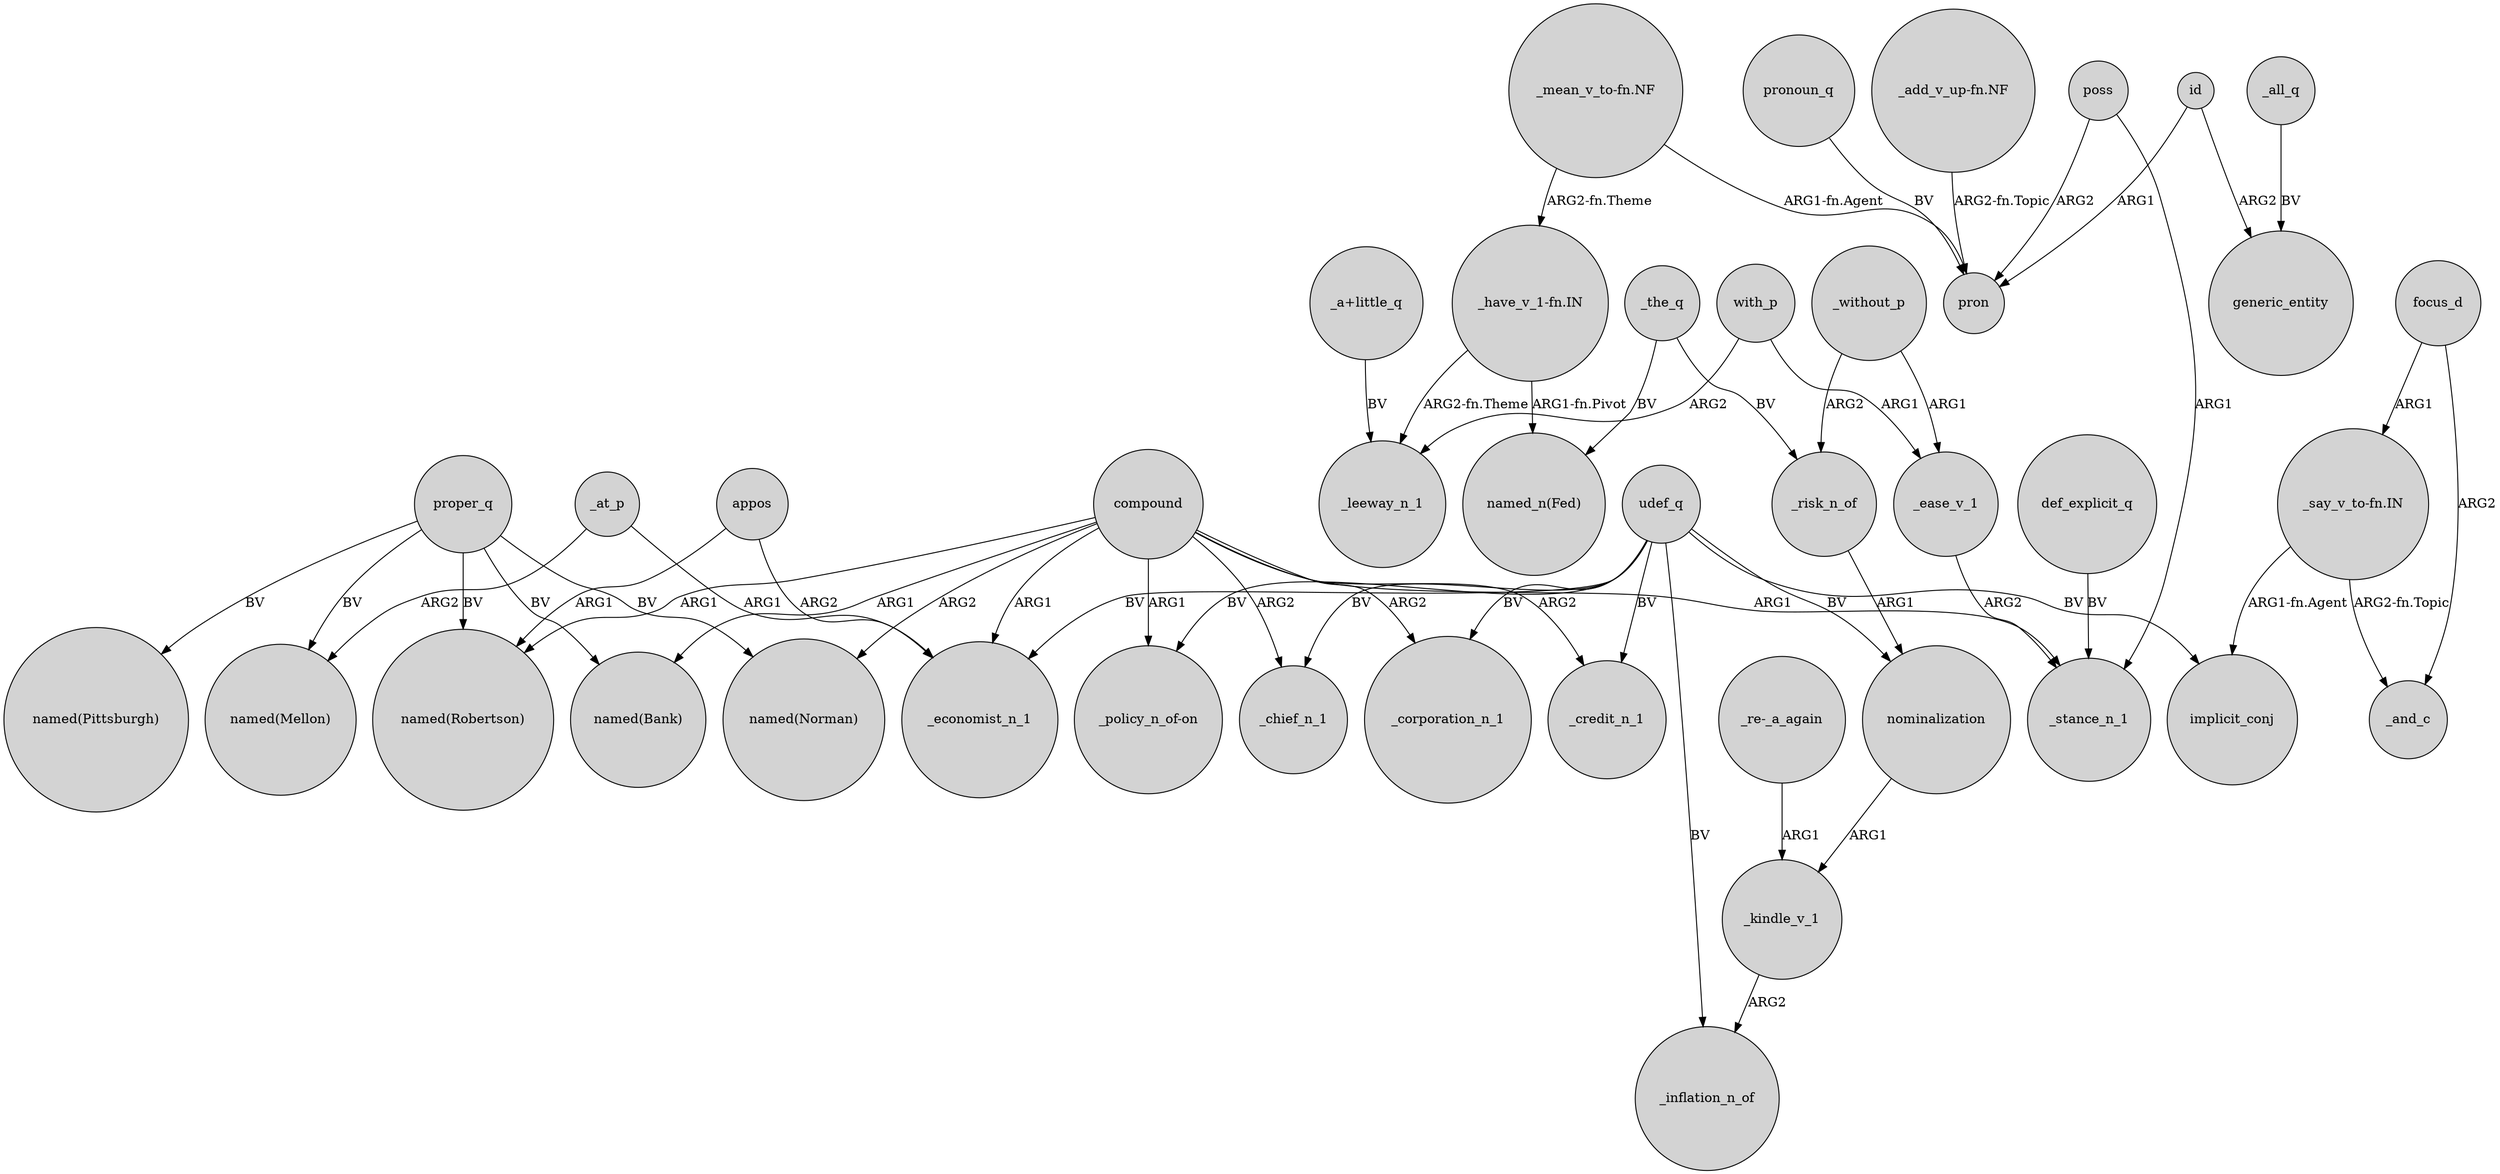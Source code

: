 digraph {
	node [shape=circle style=filled]
	compound -> "named(Robertson)" [label=ARG1]
	udef_q -> _inflation_n_of [label=BV]
	_the_q -> "named_n(Fed)" [label=BV]
	poss -> pron [label=ARG2]
	_at_p -> "named(Mellon)" [label=ARG2]
	"_have_v_1-fn.IN" -> _leeway_n_1 [label="ARG2-fn.Theme"]
	_risk_n_of -> nominalization [label=ARG1]
	udef_q -> _credit_n_1 [label=BV]
	proper_q -> "named(Norman)" [label=BV]
	"_a+little_q" -> _leeway_n_1 [label=BV]
	compound -> _credit_n_1 [label=ARG2]
	appos -> _economist_n_1 [label=ARG2]
	compound -> _stance_n_1 [label=ARG1]
	compound -> _corporation_n_1 [label=ARG2]
	udef_q -> _economist_n_1 [label=BV]
	udef_q -> "_policy_n_of-on" [label=BV]
	udef_q -> implicit_conj [label=BV]
	focus_d -> _and_c [label=ARG2]
	compound -> _chief_n_1 [label=ARG2]
	def_explicit_q -> _stance_n_1 [label=BV]
	compound -> _economist_n_1 [label=ARG1]
	_all_q -> generic_entity [label=BV]
	proper_q -> "named(Bank)" [label=BV]
	pronoun_q -> pron [label=BV]
	poss -> _stance_n_1 [label=ARG1]
	udef_q -> _corporation_n_1 [label=BV]
	with_p -> _ease_v_1 [label=ARG1]
	nominalization -> _kindle_v_1 [label=ARG1]
	appos -> "named(Robertson)" [label=ARG1]
	_without_p -> _ease_v_1 [label=ARG1]
	"_mean_v_to-fn.NF" -> "_have_v_1-fn.IN" [label="ARG2-fn.Theme"]
	compound -> "_policy_n_of-on" [label=ARG1]
	udef_q -> _chief_n_1 [label=BV]
	proper_q -> "named(Mellon)" [label=BV]
	proper_q -> "named(Pittsburgh)" [label=BV]
	compound -> "named(Norman)" [label=ARG2]
	with_p -> _leeway_n_1 [label=ARG2]
	"_say_v_to-fn.IN" -> _and_c [label="ARG2-fn.Topic"]
	_at_p -> _economist_n_1 [label=ARG1]
	udef_q -> nominalization [label=BV]
	proper_q -> "named(Robertson)" [label=BV]
	"_mean_v_to-fn.NF" -> pron [label="ARG1-fn.Agent"]
	id -> pron [label=ARG1]
	compound -> "named(Bank)" [label=ARG1]
	_kindle_v_1 -> _inflation_n_of [label=ARG2]
	"_say_v_to-fn.IN" -> implicit_conj [label="ARG1-fn.Agent"]
	_without_p -> _risk_n_of [label=ARG2]
	id -> generic_entity [label=ARG2]
	_the_q -> _risk_n_of [label=BV]
	"_have_v_1-fn.IN" -> "named_n(Fed)" [label="ARG1-fn.Pivot"]
	"_re-_a_again" -> _kindle_v_1 [label=ARG1]
	"_add_v_up-fn.NF" -> pron [label="ARG2-fn.Topic"]
	focus_d -> "_say_v_to-fn.IN" [label=ARG1]
	_ease_v_1 -> _stance_n_1 [label=ARG2]
}
